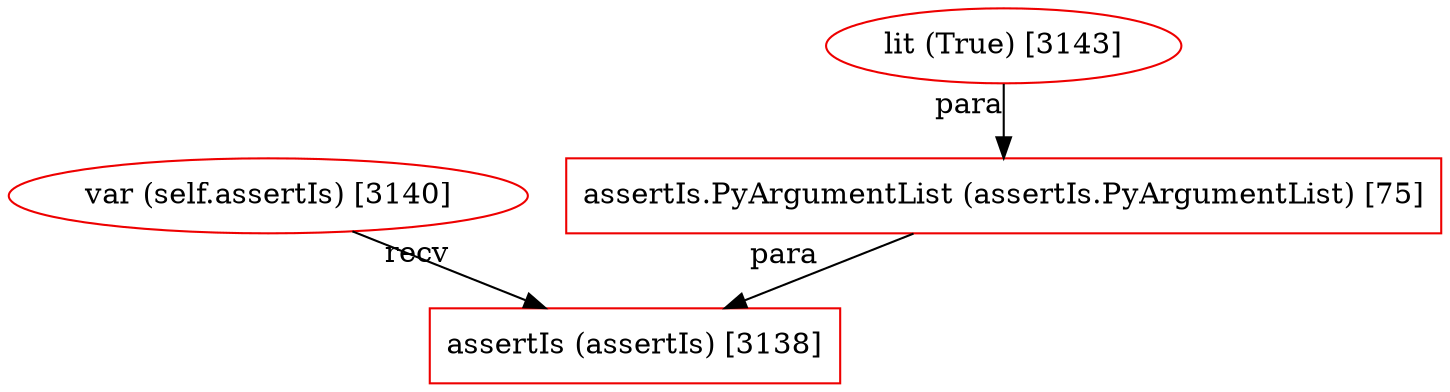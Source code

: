 digraph G {
  3138 [ metadata="" color="red2" shape="box" label="assertIs (assertIs) [3138]" ];
  3140 [ metadata="" color="red2" shape="ellipse" label="var (self.assertIs) [3140]" ];
  75 [ metadata="" color="red2" shape="box" label="assertIs.PyArgumentList (assertIs.PyArgumentList) [75]" ];
  3143 [ metadata="" color="red2" shape="ellipse" label="lit (True) [3143]" ];
  3140 -> 3138 [ from_closure="false" xlabel="recv" ];
  75 -> 3138 [ from_closure="false" xlabel="para" ];
  3143 -> 75 [ from_closure="false" xlabel="para" ];
}
